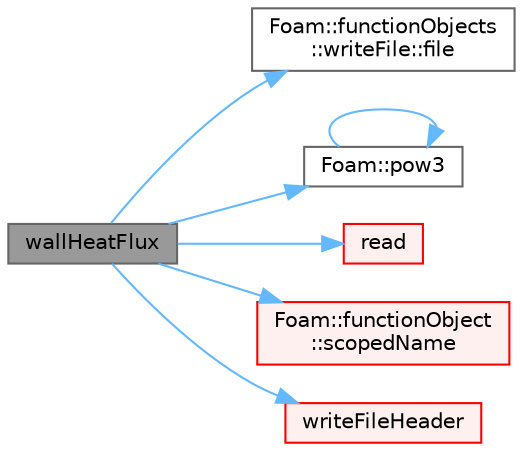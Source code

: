 digraph "wallHeatFlux"
{
 // LATEX_PDF_SIZE
  bgcolor="transparent";
  edge [fontname=Helvetica,fontsize=10,labelfontname=Helvetica,labelfontsize=10];
  node [fontname=Helvetica,fontsize=10,shape=box,height=0.2,width=0.4];
  rankdir="LR";
  Node1 [id="Node000001",label="wallHeatFlux",height=0.2,width=0.4,color="gray40", fillcolor="grey60", style="filled", fontcolor="black",tooltip=" "];
  Node1 -> Node2 [id="edge1_Node000001_Node000002",color="steelblue1",style="solid",tooltip=" "];
  Node2 [id="Node000002",label="Foam::functionObjects\l::writeFile::file",height=0.2,width=0.4,color="grey40", fillcolor="white", style="filled",URL="$classFoam_1_1functionObjects_1_1writeFile.html#aa14822a6edd4ec6d642d61132850f2b4",tooltip=" "];
  Node1 -> Node3 [id="edge2_Node000001_Node000003",color="steelblue1",style="solid",tooltip=" "];
  Node3 [id="Node000003",label="Foam::pow3",height=0.2,width=0.4,color="grey40", fillcolor="white", style="filled",URL="$namespaceFoam.html#a2e8f5d970ee4fb466536c3c46bae91fe",tooltip=" "];
  Node3 -> Node3 [id="edge3_Node000003_Node000003",color="steelblue1",style="solid",tooltip=" "];
  Node1 -> Node4 [id="edge4_Node000001_Node000004",color="steelblue1",style="solid",tooltip=" "];
  Node4 [id="Node000004",label="read",height=0.2,width=0.4,color="red", fillcolor="#FFF0F0", style="filled",URL="$classFoam_1_1functionObjects_1_1wallHeatFlux.html#a6ce0c64db98eb6144d363dbfc86104eb",tooltip=" "];
  Node1 -> Node24 [id="edge5_Node000001_Node000024",color="steelblue1",style="solid",tooltip=" "];
  Node24 [id="Node000024",label="Foam::functionObject\l::scopedName",height=0.2,width=0.4,color="red", fillcolor="#FFF0F0", style="filled",URL="$classFoam_1_1functionObject.html#ac3a973c5f3a4a245b475cf4fc6de864a",tooltip=" "];
  Node1 -> Node27 [id="edge6_Node000001_Node000027",color="steelblue1",style="solid",tooltip=" "];
  Node27 [id="Node000027",label="writeFileHeader",height=0.2,width=0.4,color="red", fillcolor="#FFF0F0", style="filled",URL="$classFoam_1_1functionObjects_1_1wallHeatFlux.html#aa1e7882ccae3effc2bbdfaf436d64432",tooltip=" "];
}

